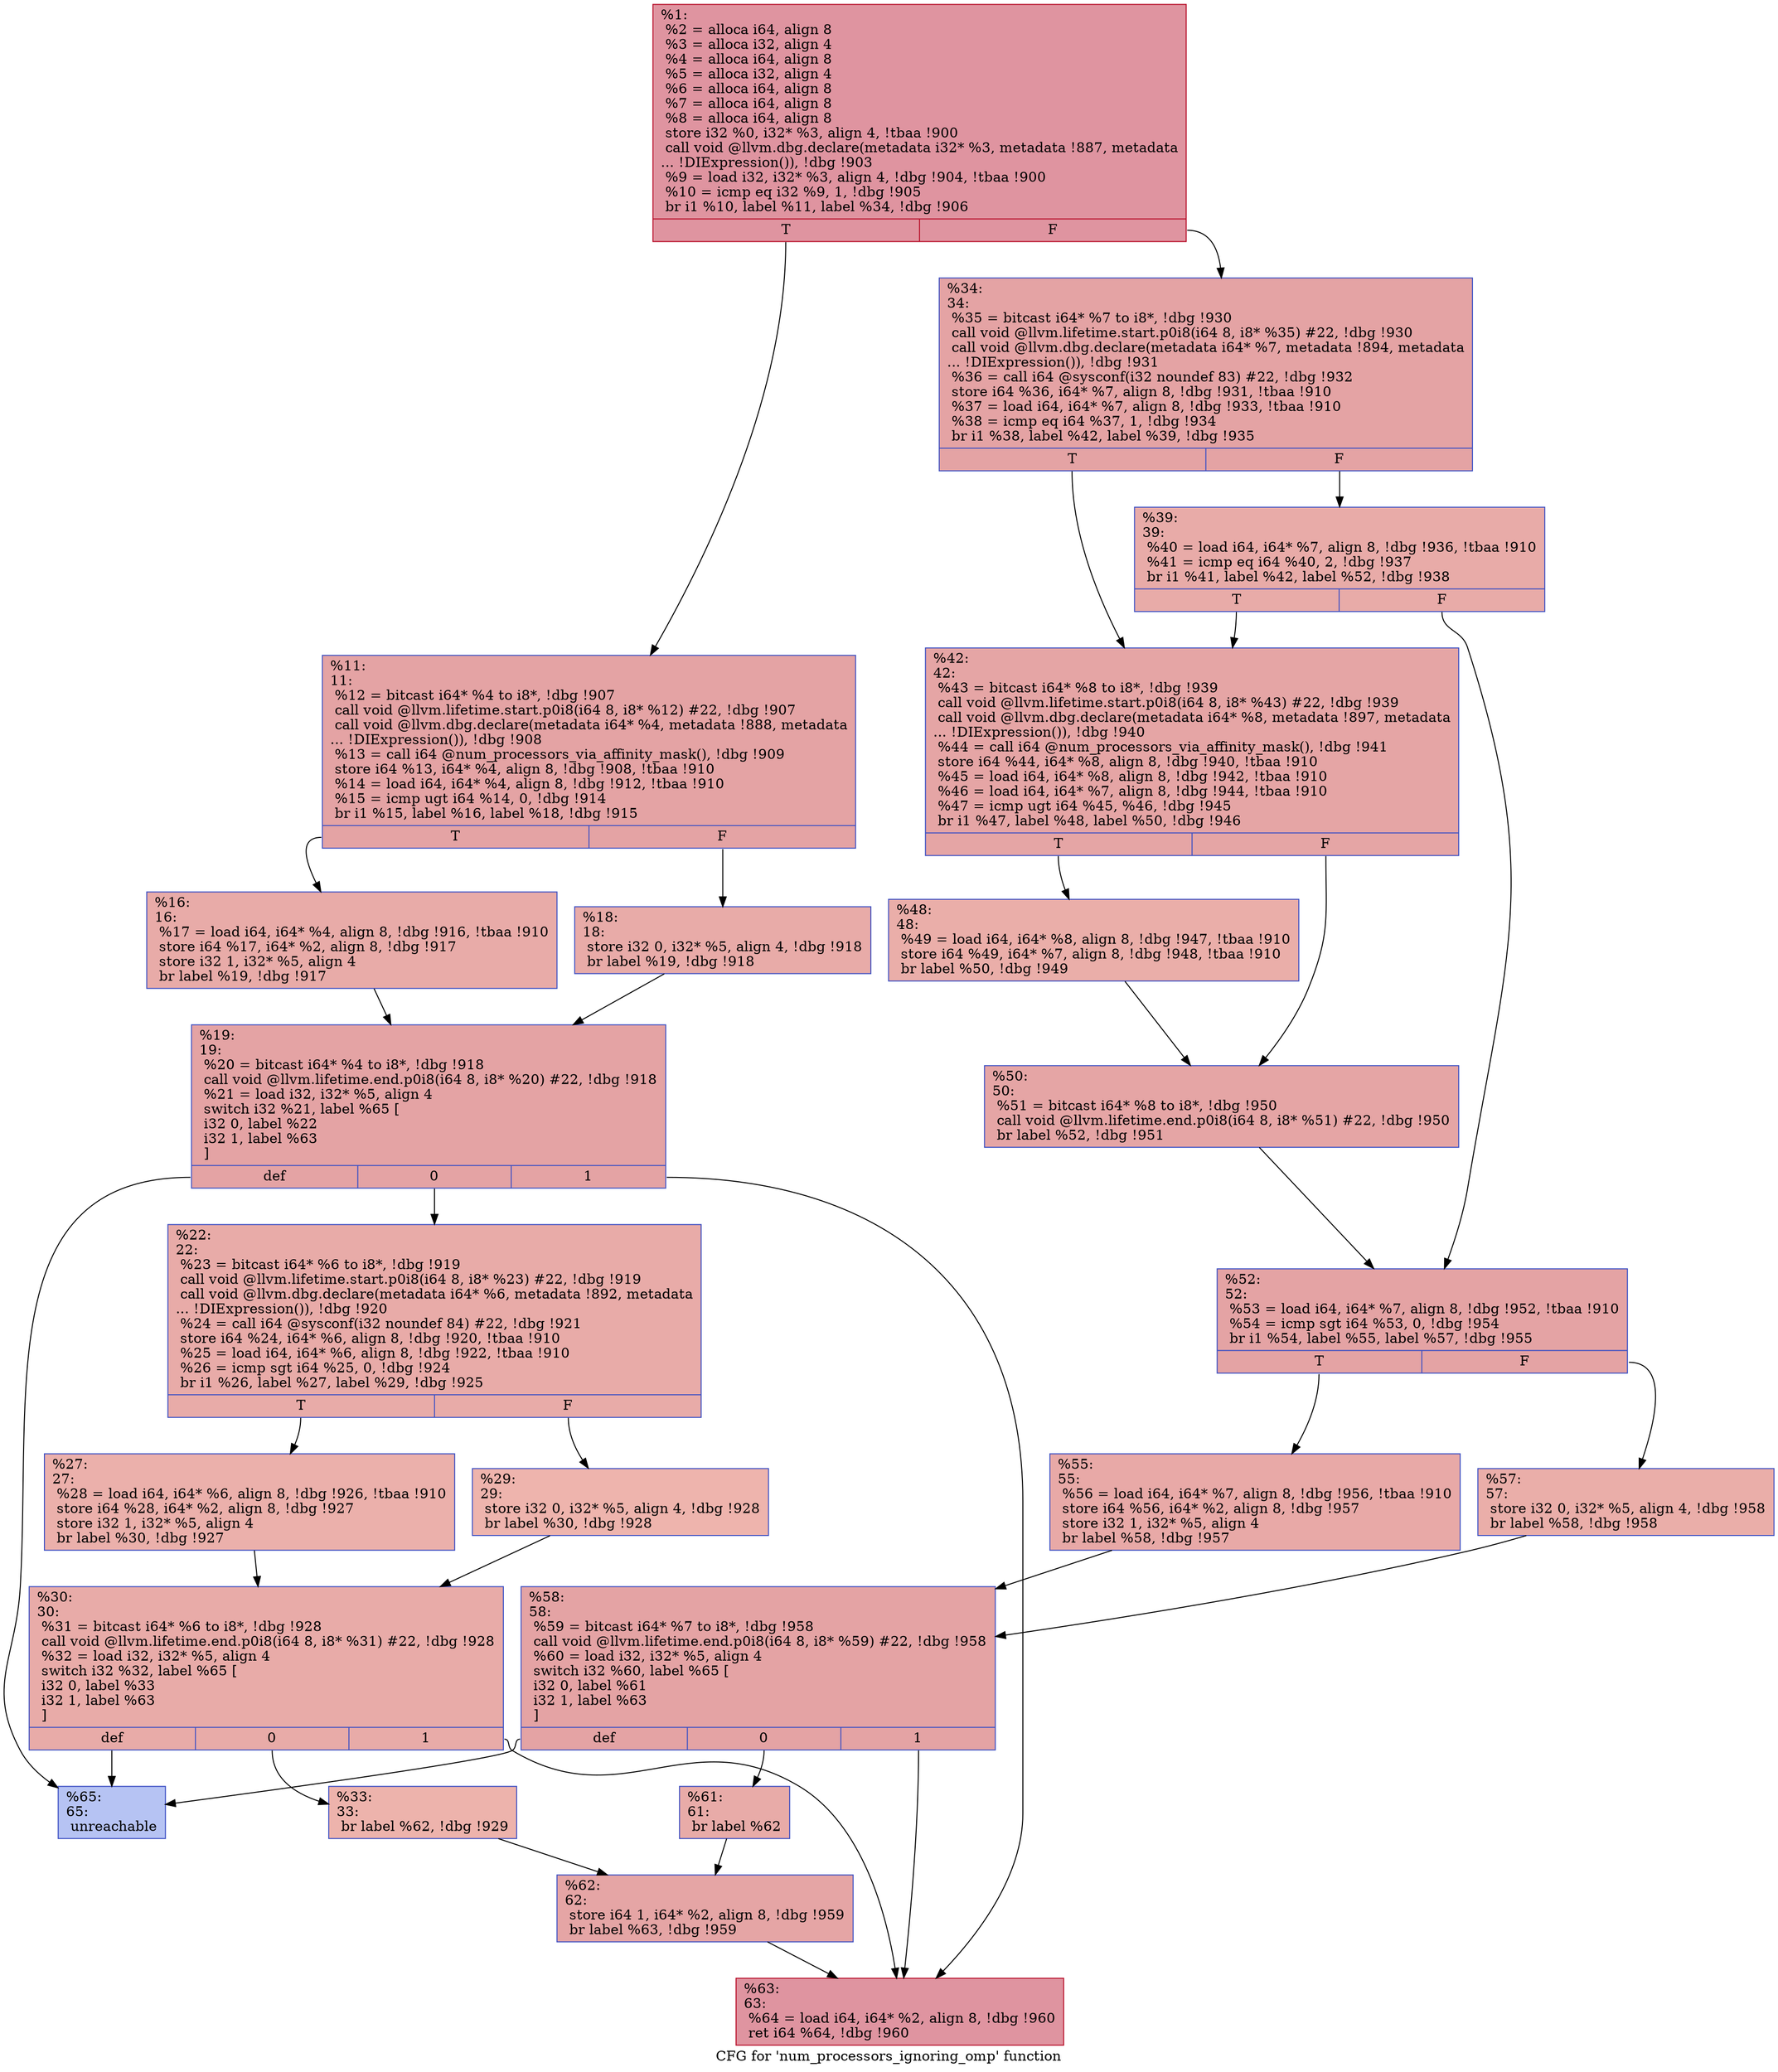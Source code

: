 digraph "CFG for 'num_processors_ignoring_omp' function" {
	label="CFG for 'num_processors_ignoring_omp' function";

	Node0xe53dc0 [shape=record,color="#b70d28ff", style=filled, fillcolor="#b70d2870",label="{%1:\l  %2 = alloca i64, align 8\l  %3 = alloca i32, align 4\l  %4 = alloca i64, align 8\l  %5 = alloca i32, align 4\l  %6 = alloca i64, align 8\l  %7 = alloca i64, align 8\l  %8 = alloca i64, align 8\l  store i32 %0, i32* %3, align 4, !tbaa !900\l  call void @llvm.dbg.declare(metadata i32* %3, metadata !887, metadata\l... !DIExpression()), !dbg !903\l  %9 = load i32, i32* %3, align 4, !dbg !904, !tbaa !900\l  %10 = icmp eq i32 %9, 1, !dbg !905\l  br i1 %10, label %11, label %34, !dbg !906\l|{<s0>T|<s1>F}}"];
	Node0xe53dc0:s0 -> Node0xe53ed0;
	Node0xe53dc0:s1 -> Node0xe541a0;
	Node0xe53ed0 [shape=record,color="#3d50c3ff", style=filled, fillcolor="#c32e3170",label="{%11:\l11:                                               \l  %12 = bitcast i64* %4 to i8*, !dbg !907\l  call void @llvm.lifetime.start.p0i8(i64 8, i8* %12) #22, !dbg !907\l  call void @llvm.dbg.declare(metadata i64* %4, metadata !888, metadata\l... !DIExpression()), !dbg !908\l  %13 = call i64 @num_processors_via_affinity_mask(), !dbg !909\l  store i64 %13, i64* %4, align 8, !dbg !908, !tbaa !910\l  %14 = load i64, i64* %4, align 8, !dbg !912, !tbaa !910\l  %15 = icmp ugt i64 %14, 0, !dbg !914\l  br i1 %15, label %16, label %18, !dbg !915\l|{<s0>T|<s1>F}}"];
	Node0xe53ed0:s0 -> Node0xe53f20;
	Node0xe53ed0:s1 -> Node0xe53f70;
	Node0xe53f20 [shape=record,color="#3d50c3ff", style=filled, fillcolor="#cc403a70",label="{%16:\l16:                                               \l  %17 = load i64, i64* %4, align 8, !dbg !916, !tbaa !910\l  store i64 %17, i64* %2, align 8, !dbg !917\l  store i32 1, i32* %5, align 4\l  br label %19, !dbg !917\l}"];
	Node0xe53f20 -> Node0xe53fc0;
	Node0xe53f70 [shape=record,color="#3d50c3ff", style=filled, fillcolor="#cc403a70",label="{%18:\l18:                                               \l  store i32 0, i32* %5, align 4, !dbg !918\l  br label %19, !dbg !918\l}"];
	Node0xe53f70 -> Node0xe53fc0;
	Node0xe53fc0 [shape=record,color="#3d50c3ff", style=filled, fillcolor="#c32e3170",label="{%19:\l19:                                               \l  %20 = bitcast i64* %4 to i8*, !dbg !918\l  call void @llvm.lifetime.end.p0i8(i64 8, i8* %20) #22, !dbg !918\l  %21 = load i32, i32* %5, align 4\l  switch i32 %21, label %65 [\l    i32 0, label %22\l    i32 1, label %63\l  ]\l|{<s0>def|<s1>0|<s2>1}}"];
	Node0xe53fc0:s0 -> Node0xe54560;
	Node0xe53fc0:s1 -> Node0xe54010;
	Node0xe53fc0:s2 -> Node0xe54510;
	Node0xe54010 [shape=record,color="#3d50c3ff", style=filled, fillcolor="#cc403a70",label="{%22:\l22:                                               \l  %23 = bitcast i64* %6 to i8*, !dbg !919\l  call void @llvm.lifetime.start.p0i8(i64 8, i8* %23) #22, !dbg !919\l  call void @llvm.dbg.declare(metadata i64* %6, metadata !892, metadata\l... !DIExpression()), !dbg !920\l  %24 = call i64 @sysconf(i32 noundef 84) #22, !dbg !921\l  store i64 %24, i64* %6, align 8, !dbg !920, !tbaa !910\l  %25 = load i64, i64* %6, align 8, !dbg !922, !tbaa !910\l  %26 = icmp sgt i64 %25, 0, !dbg !924\l  br i1 %26, label %27, label %29, !dbg !925\l|{<s0>T|<s1>F}}"];
	Node0xe54010:s0 -> Node0xe54060;
	Node0xe54010:s1 -> Node0xe540b0;
	Node0xe54060 [shape=record,color="#3d50c3ff", style=filled, fillcolor="#d24b4070",label="{%27:\l27:                                               \l  %28 = load i64, i64* %6, align 8, !dbg !926, !tbaa !910\l  store i64 %28, i64* %2, align 8, !dbg !927\l  store i32 1, i32* %5, align 4\l  br label %30, !dbg !927\l}"];
	Node0xe54060 -> Node0xe54100;
	Node0xe540b0 [shape=record,color="#3d50c3ff", style=filled, fillcolor="#d8564670",label="{%29:\l29:                                               \l  store i32 0, i32* %5, align 4, !dbg !928\l  br label %30, !dbg !928\l}"];
	Node0xe540b0 -> Node0xe54100;
	Node0xe54100 [shape=record,color="#3d50c3ff", style=filled, fillcolor="#cc403a70",label="{%30:\l30:                                               \l  %31 = bitcast i64* %6 to i8*, !dbg !928\l  call void @llvm.lifetime.end.p0i8(i64 8, i8* %31) #22, !dbg !928\l  %32 = load i32, i32* %5, align 4\l  switch i32 %32, label %65 [\l    i32 0, label %33\l    i32 1, label %63\l  ]\l|{<s0>def|<s1>0|<s2>1}}"];
	Node0xe54100:s0 -> Node0xe54560;
	Node0xe54100:s1 -> Node0xe54150;
	Node0xe54100:s2 -> Node0xe54510;
	Node0xe54150 [shape=record,color="#3d50c3ff", style=filled, fillcolor="#d6524470",label="{%33:\l33:                                               \l  br label %62, !dbg !929\l}"];
	Node0xe54150 -> Node0xe544c0;
	Node0xe541a0 [shape=record,color="#3d50c3ff", style=filled, fillcolor="#c32e3170",label="{%34:\l34:                                               \l  %35 = bitcast i64* %7 to i8*, !dbg !930\l  call void @llvm.lifetime.start.p0i8(i64 8, i8* %35) #22, !dbg !930\l  call void @llvm.dbg.declare(metadata i64* %7, metadata !894, metadata\l... !DIExpression()), !dbg !931\l  %36 = call i64 @sysconf(i32 noundef 83) #22, !dbg !932\l  store i64 %36, i64* %7, align 8, !dbg !931, !tbaa !910\l  %37 = load i64, i64* %7, align 8, !dbg !933, !tbaa !910\l  %38 = icmp eq i64 %37, 1, !dbg !934\l  br i1 %38, label %42, label %39, !dbg !935\l|{<s0>T|<s1>F}}"];
	Node0xe541a0:s0 -> Node0xe54240;
	Node0xe541a0:s1 -> Node0xe541f0;
	Node0xe541f0 [shape=record,color="#3d50c3ff", style=filled, fillcolor="#cc403a70",label="{%39:\l39:                                               \l  %40 = load i64, i64* %7, align 8, !dbg !936, !tbaa !910\l  %41 = icmp eq i64 %40, 2, !dbg !937\l  br i1 %41, label %42, label %52, !dbg !938\l|{<s0>T|<s1>F}}"];
	Node0xe541f0:s0 -> Node0xe54240;
	Node0xe541f0:s1 -> Node0xe54330;
	Node0xe54240 [shape=record,color="#3d50c3ff", style=filled, fillcolor="#c5333470",label="{%42:\l42:                                               \l  %43 = bitcast i64* %8 to i8*, !dbg !939\l  call void @llvm.lifetime.start.p0i8(i64 8, i8* %43) #22, !dbg !939\l  call void @llvm.dbg.declare(metadata i64* %8, metadata !897, metadata\l... !DIExpression()), !dbg !940\l  %44 = call i64 @num_processors_via_affinity_mask(), !dbg !941\l  store i64 %44, i64* %8, align 8, !dbg !940, !tbaa !910\l  %45 = load i64, i64* %8, align 8, !dbg !942, !tbaa !910\l  %46 = load i64, i64* %7, align 8, !dbg !944, !tbaa !910\l  %47 = icmp ugt i64 %45, %46, !dbg !945\l  br i1 %47, label %48, label %50, !dbg !946\l|{<s0>T|<s1>F}}"];
	Node0xe54240:s0 -> Node0xe54290;
	Node0xe54240:s1 -> Node0xe542e0;
	Node0xe54290 [shape=record,color="#3d50c3ff", style=filled, fillcolor="#d0473d70",label="{%48:\l48:                                               \l  %49 = load i64, i64* %8, align 8, !dbg !947, !tbaa !910\l  store i64 %49, i64* %7, align 8, !dbg !948, !tbaa !910\l  br label %50, !dbg !949\l}"];
	Node0xe54290 -> Node0xe542e0;
	Node0xe542e0 [shape=record,color="#3d50c3ff", style=filled, fillcolor="#c5333470",label="{%50:\l50:                                               \l  %51 = bitcast i64* %8 to i8*, !dbg !950\l  call void @llvm.lifetime.end.p0i8(i64 8, i8* %51) #22, !dbg !950\l  br label %52, !dbg !951\l}"];
	Node0xe542e0 -> Node0xe54330;
	Node0xe54330 [shape=record,color="#3d50c3ff", style=filled, fillcolor="#c32e3170",label="{%52:\l52:                                               \l  %53 = load i64, i64* %7, align 8, !dbg !952, !tbaa !910\l  %54 = icmp sgt i64 %53, 0, !dbg !954\l  br i1 %54, label %55, label %57, !dbg !955\l|{<s0>T|<s1>F}}"];
	Node0xe54330:s0 -> Node0xe54380;
	Node0xe54330:s1 -> Node0xe543d0;
	Node0xe54380 [shape=record,color="#3d50c3ff", style=filled, fillcolor="#ca3b3770",label="{%55:\l55:                                               \l  %56 = load i64, i64* %7, align 8, !dbg !956, !tbaa !910\l  store i64 %56, i64* %2, align 8, !dbg !957\l  store i32 1, i32* %5, align 4\l  br label %58, !dbg !957\l}"];
	Node0xe54380 -> Node0xe54420;
	Node0xe543d0 [shape=record,color="#3d50c3ff", style=filled, fillcolor="#d0473d70",label="{%57:\l57:                                               \l  store i32 0, i32* %5, align 4, !dbg !958\l  br label %58, !dbg !958\l}"];
	Node0xe543d0 -> Node0xe54420;
	Node0xe54420 [shape=record,color="#3d50c3ff", style=filled, fillcolor="#c32e3170",label="{%58:\l58:                                               \l  %59 = bitcast i64* %7 to i8*, !dbg !958\l  call void @llvm.lifetime.end.p0i8(i64 8, i8* %59) #22, !dbg !958\l  %60 = load i32, i32* %5, align 4\l  switch i32 %60, label %65 [\l    i32 0, label %61\l    i32 1, label %63\l  ]\l|{<s0>def|<s1>0|<s2>1}}"];
	Node0xe54420:s0 -> Node0xe54560;
	Node0xe54420:s1 -> Node0xe54470;
	Node0xe54420:s2 -> Node0xe54510;
	Node0xe54470 [shape=record,color="#3d50c3ff", style=filled, fillcolor="#cc403a70",label="{%61:\l61:                                               \l  br label %62\l}"];
	Node0xe54470 -> Node0xe544c0;
	Node0xe544c0 [shape=record,color="#3d50c3ff", style=filled, fillcolor="#c5333470",label="{%62:\l62:                                               \l  store i64 1, i64* %2, align 8, !dbg !959\l  br label %63, !dbg !959\l}"];
	Node0xe544c0 -> Node0xe54510;
	Node0xe54510 [shape=record,color="#b70d28ff", style=filled, fillcolor="#b70d2870",label="{%63:\l63:                                               \l  %64 = load i64, i64* %2, align 8, !dbg !960\l  ret i64 %64, !dbg !960\l}"];
	Node0xe54560 [shape=record,color="#3d50c3ff", style=filled, fillcolor="#5977e370",label="{%65:\l65:                                               \l  unreachable\l}"];
}
